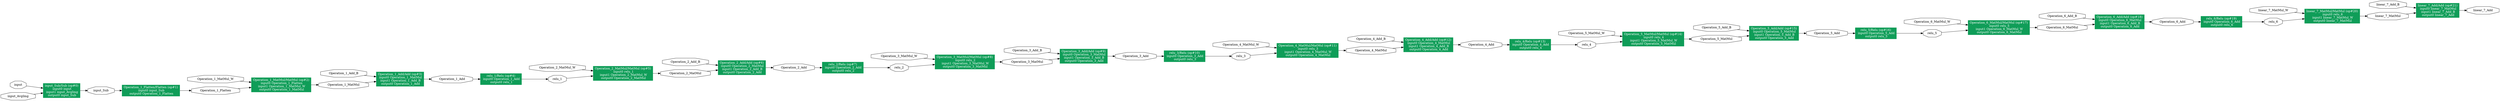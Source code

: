 digraph Network {
	graph [bb="0,0,11758,468",
		rankdir=LR
	];
	node [label="\N"];
	"input_Sub/Sub (op#0)\n input0 input\n input1 input_AvgImg\n output0 input_Sub"	[URL="javascript:alert('')",
		color="#0F9D58",
		fontcolor="#FFFFFF",
		height=0.94444,
		pos="286.21,45",
		shape=box,
		style=filled,
		width=2.4167];
	input_Sub0	[height=0.5,
		label=input_Sub,
		pos="471.82,45",
		shape=octagon,
		width=1.7392];
	"input_Sub/Sub (op#0)\n input0 input\n input1 input_AvgImg\n output0 input_Sub" -> input_Sub0	[pos="e,408.99,45 373.37,45 381.92,45 390.53,45 398.9,45"];
	input0	[height=0.5,
		label=input,
		pos="81.605,72",
		shape=octagon,
		width=1.0552];
	input0 -> "input_Sub/Sub (op#0)\n input0 input\n input1 input_AvgImg\n output0 input_Sub"	[pos="e,199.1,56.476 119.77,67.048 139.35,64.439 164.35,61.106 188.96,57.826"];
	input_AvgImg0	[height=0.5,
		label=input_AvgImg,
		pos="81.605,18",
		shape=octagon,
		width=2.2668];
	input_AvgImg0 -> "input_Sub/Sub (op#0)\n input0 input\n input1 input_AvgImg\n output0 input_Sub"	[pos="e,199.14,33.53 154.04,27.519 165.43,29.037 177.38,30.629 189.22,32.209"];
	"Operation_1_Flatten/Flatten (op#1)\n input0 input_Sub\n output0 Operation_1_Flatten"	[URL="javascript:alert('')",
		color="#0F9D58",
		fontcolor="#FFFFFF",
		height=0.73611,
		pos="706.43,45",
		shape=box,
		style=filled,
		width=3.7778];
	input_Sub0 -> "Operation_1_Flatten/Flatten (op#1)\n input0 input_Sub\n output0 Operation_1_Flatten"	[pos="e,570.09,45 534.55,45 542.66,45 551.24,45 560.05,45"];
	Operation_1_Flatten0	[height=0.5,
		label=Operation_1_Flatten,
		pos="1010.7,45",
		shape=octagon,
		width=3.1657];
	"Operation_1_Flatten/Flatten (op#1)\n input0 input_Sub\n output0 Operation_1_Flatten" -> Operation_1_Flatten0	[pos="e,896.75,45 842.65,45 857.19,45 871.94,45 886.33,45"];
	"Operation_1_MatMul/MatMul (op#2)\n input0 Operation_1_Flatten\n input1 Operation_1_MatMul_W\n output0 Operation_1_MatMul"	[URL="javascript:alert('')",
		color="#0F9D58",
		fontcolor="#FFFFFF",
		height=0.94444,
		pos="1319.4,72",
		shape=box,
		style=filled,
		width=3.9028];
	Operation_1_Flatten0 -> "Operation_1_MatMul/MatMul (op#2)\n input0 Operation_1_Flatten\n input1 Operation_1_MatMul_W\n output0 Operation_1_MatMul"	[pos="e,1178.9,59.72 1114.7,54.066 1132.1,55.597 1150.5,57.215 1168.8,58.826"];
	Operation_1_MatMul0	[height=0.5,
		label=Operation_1_MatMul,
		pos="1613.4,72",
		shape=octagon,
		width=3.2634];
	"Operation_1_MatMul/MatMul (op#2)\n input0 Operation_1_Flatten\n input1 Operation_1_MatMul_W\n output0 Operation_1_MatMul" -> Operation_1_MatMul0	[pos="e,1495.9,72 1460,72 1468.7,72 1477.3,72 1485.9,72"];
	Operation_1_MatMul_W0	[height=0.5,
		label=Operation_1_MatMul_W,
		pos="1010.7,99",
		shape=octagon,
		width=3.6738];
	Operation_1_MatMul_W0 -> "Operation_1_MatMul/MatMul (op#2)\n input0 Operation_1_Flatten\n input1 Operation_1_MatMul_W\n output0 Operation_1_MatMul"	[pos="e,1178.9,84.28 1124.6,89.061 1139,87.797 1153.8,86.487 1168.7,85.182"];
	"Operation_1_Add/Add (op#3)\n input0 Operation_1_MatMul\n input1 Operation_1_Add_B\n output0 Operation_1_Add"	[URL="javascript:alert('')",
		color="#0F9D58",
		fontcolor="#FFFFFF",
		height=0.94444,
		pos="1878.9,99",
		shape=box,
		style=filled,
		width=3.1111];
	Operation_1_MatMul0 -> "Operation_1_Add/Add (op#3)\n input0 Operation_1_MatMul\n input1 Operation_1_Add_B\n output0 Operation_1_Add"	[pos="e,1766.8,87.618 1713.7,82.169 1727.8,83.614 1742.4,85.114 1756.9,86.596"];
	Operation_1_Add0	[height=0.5,
		label=Operation_1_Add,
		pos="2124,99",
		shape=octagon,
		width=2.6967];
	"Operation_1_Add/Add (op#3)\n input0 Operation_1_MatMul\n input1 Operation_1_Add_B\n output0 Operation_1_Add" -> Operation_1_Add0	[pos="e,2026.7,99 1991.1,99 1999.6,99 2008.1,99 2016.5,99"];
	Operation_1_Add_B0	[height=0.5,
		label=Operation_1_Add_B,
		pos="1613.4,126",
		shape=octagon,
		width=3.0289];
	Operation_1_Add_B0 -> "Operation_1_Add/Add (op#3)\n input0 Operation_1_MatMul\n input1 Operation_1_Add_B\n output0 Operation_1_Add"	[pos="e,1766.5,110.42 1709.2,116.29 1724.4,114.73 1740.4,113.09 1756.2,111.47"];
	"relu_1/Relu (op#4)\n input0 Operation_1_Add\n output0 relu_1"	[URL="javascript:alert('')",
		color="#0F9D58",
		fontcolor="#FFFFFF",
		height=0.73611,
		pos="2354.1,99",
		shape=box,
		style=filled,
		width=2.6944];
	Operation_1_Add0 -> "relu_1/Relu (op#4)\n input0 Operation_1_Add\n output0 relu_1"	[pos="e,2257,99 2221.4,99 2229.8,99 2238.3,99 2246.7,99"];
	relu_10	[height=0.5,
		label=relu_1,
		pos="2619.3,99",
		shape=octagon,
		width=1.192];
	"relu_1/Relu (op#4)\n input0 Operation_1_Add\n output0 relu_1" -> relu_10	[pos="e,2576.4,99 2451.2,99 2490.1,99 2533.4,99 2566.1,99"];
	"Operation_2_MatMul/MatMul (op#5)\n input0 relu_1\n input1 Operation_2_MatMul_W\n output0 Operation_2_MatMul"	[URL="javascript:alert('')",
		color="#0F9D58",
		fontcolor="#FFFFFF",
		height=0.94444,
		pos="2928.1,126",
		shape=box,
		style=filled,
		width=3.9028];
	relu_10 -> "Operation_2_MatMul/MatMul (op#5)\n input0 relu_1\n input1 Operation_2_MatMul_W\n output0 Operation_2_MatMul"	[pos="e,2787.5,113.71 2662.3,102.7 2692.5,105.35 2735.1,109.1 2777.4,112.82"];
	Operation_2_MatMul0	[height=0.5,
		label=Operation_2_MatMul,
		pos="3222.1,126",
		shape=octagon,
		width=3.2634];
	"Operation_2_MatMul/MatMul (op#5)\n input0 relu_1\n input1 Operation_2_MatMul_W\n output0 Operation_2_MatMul" -> Operation_2_MatMul0	[pos="e,3104.6,126 3068.7,126 3077.3,126 3086,126 3094.6,126"];
	Operation_2_MatMul_W0	[height=0.5,
		label=Operation_2_MatMul_W,
		pos="2619.3,153",
		shape=octagon,
		width=3.6738];
	Operation_2_MatMul_W0 -> "Operation_2_MatMul/MatMul (op#5)\n input0 relu_1\n input1 Operation_2_MatMul_W\n output0 Operation_2_MatMul"	[pos="e,2787.6,138.28 2733.3,143.06 2747.6,141.8 2762.5,140.49 2777.3,139.18"];
	"Operation_2_Add/Add (op#6)\n input0 Operation_2_MatMul\n input1 Operation_2_Add_B\n output0 Operation_2_Add"	[URL="javascript:alert('')",
		color="#0F9D58",
		fontcolor="#FFFFFF",
		height=0.94444,
		pos="3487.6,153",
		shape=box,
		style=filled,
		width=3.1111];
	Operation_2_MatMul0 -> "Operation_2_Add/Add (op#6)\n input0 Operation_2_MatMul\n input1 Operation_2_Add_B\n output0 Operation_2_Add"	[pos="e,3375.5,141.62 3322.3,136.17 3336.4,137.61 3351,139.11 3365.5,140.6"];
	Operation_2_Add0	[height=0.5,
		label=Operation_2_Add,
		pos="3732.6,153",
		shape=octagon,
		width=2.6967];
	"Operation_2_Add/Add (op#6)\n input0 Operation_2_MatMul\n input1 Operation_2_Add_B\n output0 Operation_2_Add" -> Operation_2_Add0	[pos="e,3635.3,153 3599.8,153 3608.2,153 3616.7,153 3625.1,153"];
	Operation_2_Add_B0	[height=0.5,
		label=Operation_2_Add_B,
		pos="3222.1,180",
		shape=octagon,
		width=3.0289];
	Operation_2_Add_B0 -> "Operation_2_Add/Add (op#6)\n input0 Operation_2_MatMul\n input1 Operation_2_Add_B\n output0 Operation_2_Add"	[pos="e,3375.1,164.42 3317.8,170.29 3333.1,168.73 3349,167.09 3364.8,165.47"];
	"relu_2/Relu (op#7)\n input0 Operation_2_Add\n output0 relu_2"	[URL="javascript:alert('')",
		color="#0F9D58",
		fontcolor="#FFFFFF",
		height=0.73611,
		pos="3962.7,153",
		shape=box,
		style=filled,
		width=2.6944];
	Operation_2_Add0 -> "relu_2/Relu (op#7)\n input0 Operation_2_Add\n output0 relu_2"	[pos="e,3865.7,153 3830,153 3838.4,153 3846.9,153 3855.4,153"];
	relu_20	[height=0.5,
		label=relu_2,
		pos="4228,153",
		shape=octagon,
		width=1.192];
	"relu_2/Relu (op#7)\n input0 Operation_2_Add\n output0 relu_2" -> relu_20	[pos="e,4185,153 4059.9,153 4098.7,153 4142,153 4174.8,153"];
	"Operation_3_MatMul/MatMul (op#8)\n input0 relu_2\n input1 Operation_3_MatMul_W\n output0 Operation_3_MatMul"	[URL="javascript:alert('')",
		color="#0F9D58",
		fontcolor="#FFFFFF",
		height=0.94444,
		pos="4536.7,180",
		shape=box,
		style=filled,
		width=3.9028];
	relu_20 -> "Operation_3_MatMul/MatMul (op#8)\n input0 relu_2\n input1 Operation_3_MatMul_W\n output0 Operation_3_MatMul"	[pos="e,4396.1,167.71 4271,156.7 4301.1,159.35 4343.8,163.1 4386,166.82"];
	Operation_3_MatMul0	[height=0.5,
		label=Operation_3_MatMul,
		pos="4830.7,180",
		shape=octagon,
		width=3.2634];
	"Operation_3_MatMul/MatMul (op#8)\n input0 relu_2\n input1 Operation_3_MatMul_W\n output0 Operation_3_MatMul" -> Operation_3_MatMul0	[pos="e,4713.2,180 4677.3,180 4686,180 4694.6,180 4703.2,180"];
	Operation_3_MatMul_W0	[height=0.5,
		label=Operation_3_MatMul_W,
		pos="4228,207",
		shape=octagon,
		width=3.6738];
	Operation_3_MatMul_W0 -> "Operation_3_MatMul/MatMul (op#8)\n input0 relu_2\n input1 Operation_3_MatMul_W\n output0 Operation_3_MatMul"	[pos="e,4396.2,192.28 4341.9,197.06 4356.3,195.8 4371.1,194.49 4386,193.18"];
	"Operation_3_Add/Add (op#9)\n input0 Operation_3_MatMul\n input1 Operation_3_Add_B\n output0 Operation_3_Add"	[URL="javascript:alert('')",
		color="#0F9D58",
		fontcolor="#FFFFFF",
		height=0.94444,
		pos="5096.2,207",
		shape=box,
		style=filled,
		width=3.1111];
	Operation_3_MatMul0 -> "Operation_3_Add/Add (op#9)\n input0 Operation_3_MatMul\n input1 Operation_3_Add_B\n output0 Operation_3_Add"	[pos="e,4984.1,195.62 4931,190.17 4945.1,191.61 4959.7,193.11 4974.2,194.6"];
	Operation_3_Add0	[height=0.5,
		label=Operation_3_Add,
		pos="5341.3,207",
		shape=octagon,
		width=2.6967];
	"Operation_3_Add/Add (op#9)\n input0 Operation_3_MatMul\n input1 Operation_3_Add_B\n output0 Operation_3_Add" -> Operation_3_Add0	[pos="e,5244,207 5208.4,207 5216.9,207 5225.4,207 5233.8,207"];
	Operation_3_Add_B0	[height=0.5,
		label=Operation_3_Add_B,
		pos="4830.7,234",
		shape=octagon,
		width=3.0289];
	Operation_3_Add_B0 -> "Operation_3_Add/Add (op#9)\n input0 Operation_3_MatMul\n input1 Operation_3_Add_B\n output0 Operation_3_Add"	[pos="e,4983.8,218.42 4926.5,224.29 4941.7,222.73 4957.7,221.09 4973.5,219.47"];
	"relu_3/Relu (op#10)\n input0 Operation_3_Add\n output0 relu_3"	[URL="javascript:alert('')",
		color="#0F9D58",
		fontcolor="#FFFFFF",
		height=0.73611,
		pos="5571.4,207",
		shape=box,
		style=filled,
		width=2.6944];
	Operation_3_Add0 -> "relu_3/Relu (op#10)\n input0 Operation_3_Add\n output0 relu_3"	[pos="e,5474.3,207 5438.7,207 5447.1,207 5455.6,207 5464,207"];
	relu_30	[height=0.5,
		label=relu_3,
		pos="5836.6,207",
		shape=octagon,
		width=1.192];
	"relu_3/Relu (op#10)\n input0 Operation_3_Add\n output0 relu_3" -> relu_30	[pos="e,5793.7,207 5668.5,207 5707.4,207 5750.6,207 5783.4,207"];
	"Operation_4_MatMul/MatMul (op#11)\n input0 relu_3\n input1 Operation_4_MatMul_W\n output0 Operation_4_MatMul"	[URL="javascript:alert('')",
		color="#0F9D58",
		fontcolor="#FFFFFF",
		height=0.94444,
		pos="6149.9,234",
		shape=box,
		style=filled,
		width=4.0278];
	relu_30 -> "Operation_4_MatMul/MatMul (op#11)\n input0 relu_3\n input1 Operation_4_MatMul_W\n output0 Operation_4_MatMul"	[pos="e,6004.6,221.48 5879.6,210.64 5909.6,213.25 5952.1,216.93 5994.4,220.6"];
	Operation_4_MatMul0	[height=0.5,
		label=Operation_4_MatMul,
		pos="6448.4,234",
		shape=octagon,
		width=3.2634];
	"Operation_4_MatMul/MatMul (op#11)\n input0 relu_3\n input1 Operation_4_MatMul_W\n output0 Operation_4_MatMul" -> Operation_4_MatMul0	[pos="e,6330.8,234 6295.2,234 6303.7,234 6312.2,234 6320.6,234"];
	Operation_4_MatMul_W0	[height=0.5,
		label=Operation_4_MatMul_W,
		pos="5836.6,261",
		shape=octagon,
		width=3.6738];
	Operation_4_MatMul_W0 -> "Operation_4_MatMul/MatMul (op#11)\n input0 relu_3\n input1 Operation_4_MatMul_W\n output0 Operation_4_MatMul"	[pos="e,6004.7,246.51 5951.3,251.14 5965.4,249.91 5980,248.65 5994.6,247.38"];
	"Operation_4_Add/Add (op#12)\n input0 Operation_4_MatMul\n input1 Operation_4_Add_B\n output0 Operation_4_Add"	[URL="javascript:alert('')",
		color="#0F9D58",
		fontcolor="#FFFFFF",
		height=0.94444,
		pos="6718.3,261",
		shape=box,
		style=filled,
		width=3.2361];
	Operation_4_MatMul0 -> "Operation_4_Add/Add (op#12)\n input0 Operation_4_MatMul\n input1 Operation_4_Add_B\n output0 Operation_4_Add"	[pos="e,6601.7,249.34 6549.1,244.05 6562.9,245.44 6577.2,246.88 6591.4,248.31"];
	Operation_4_Add0	[height=0.5,
		label=Operation_4_Add,
		pos="6967.9,261",
		shape=octagon,
		width=2.6967];
	"Operation_4_Add/Add (op#12)\n input0 Operation_4_MatMul\n input1 Operation_4_Add_B\n output0 Operation_4_Add" -> Operation_4_Add0	[pos="e,6870.5,261 6835.2,261 6843.6,261 6852,261 6860.4,261"];
	Operation_4_Add_B0	[height=0.5,
		label=Operation_4_Add_B,
		pos="6448.4,288",
		shape=octagon,
		width=3.0289];
	Operation_4_Add_B0 -> "Operation_4_Add/Add (op#12)\n input0 Operation_4_MatMul\n input1 Operation_4_Add_B\n output0 Operation_4_Add"	[pos="e,6601.8,272.65 6544.6,278.4 6559.8,276.88 6575.7,275.27 6591.4,273.69"];
	"relu_4/Relu (op#13)\n input0 Operation_4_Add\n output0 relu_4"	[URL="javascript:alert('')",
		color="#0F9D58",
		fontcolor="#FFFFFF",
		height=0.73611,
		pos="7198,261",
		shape=box,
		style=filled,
		width=2.6944];
	Operation_4_Add0 -> "relu_4/Relu (op#13)\n input0 Operation_4_Add\n output0 relu_4"	[pos="e,7101,261 7065.3,261 7073.7,261 7082.2,261 7090.7,261"];
	relu_40	[height=0.5,
		label=relu_4,
		pos="7463.3,261",
		shape=octagon,
		width=1.192];
	"relu_4/Relu (op#13)\n input0 Operation_4_Add\n output0 relu_4" -> relu_40	[pos="e,7420.3,261 7295.2,261 7334,261 7377.3,261 7410.1,261"];
	"Operation_5_MatMul/MatMul (op#14)\n input0 relu_4\n input1 Operation_5_MatMul_W\n output0 Operation_5_MatMul"	[URL="javascript:alert('')",
		color="#0F9D58",
		fontcolor="#FFFFFF",
		height=0.94444,
		pos="7776.5,288",
		shape=box,
		style=filled,
		width=4.0278];
	relu_40 -> "Operation_5_MatMul/MatMul (op#14)\n input0 relu_4\n input1 Operation_5_MatMul_W\n output0 Operation_5_MatMul"	[pos="e,7631.2,275.48 7506.2,264.64 7536.3,267.25 7578.7,270.93 7621.1,274.6"];
	Operation_5_MatMul0	[height=0.5,
		label=Operation_5_MatMul,
		pos="8075,288",
		shape=octagon,
		width=3.2634];
	"Operation_5_MatMul/MatMul (op#14)\n input0 relu_4\n input1 Operation_5_MatMul_W\n output0 Operation_5_MatMul" -> Operation_5_MatMul0	[pos="e,7957.4,288 7921.9,288 7930.3,288 7938.8,288 7947.2,288"];
	Operation_5_MatMul_W0	[height=0.5,
		label=Operation_5_MatMul_W,
		pos="7463.3,315",
		shape=octagon,
		width=3.6738];
	Operation_5_MatMul_W0 -> "Operation_5_MatMul/MatMul (op#14)\n input0 relu_4\n input1 Operation_5_MatMul_W\n output0 Operation_5_MatMul"	[pos="e,7631.4,300.51 7578,305.14 7592.1,303.91 7606.7,302.65 7621.3,301.38"];
	"Operation_5_Add/Add (op#15)\n input0 Operation_5_MatMul\n input1 Operation_5_Add_B\n output0 Operation_5_Add"	[URL="javascript:alert('')",
		color="#0F9D58",
		fontcolor="#FFFFFF",
		height=0.94444,
		pos="8345,315",
		shape=box,
		style=filled,
		width=3.2361];
	Operation_5_MatMul0 -> "Operation_5_Add/Add (op#15)\n input0 Operation_5_MatMul\n input1 Operation_5_Add_B\n output0 Operation_5_Add"	[pos="e,8228.3,303.34 8175.8,298.05 8189.6,299.44 8203.8,300.88 8218,302.31"];
	Operation_5_Add0	[height=0.5,
		label=Operation_5_Add,
		pos="8594.6,315",
		shape=octagon,
		width=2.6967];
	"Operation_5_Add/Add (op#15)\n input0 Operation_5_MatMul\n input1 Operation_5_Add_B\n output0 Operation_5_Add" -> Operation_5_Add0	[pos="e,8497.2,315 8461.8,315 8470.2,315 8478.7,315 8487,315"];
	Operation_5_Add_B0	[height=0.5,
		label=Operation_5_Add_B,
		pos="8075,342",
		shape=octagon,
		width=3.0289];
	Operation_5_Add_B0 -> "Operation_5_Add/Add (op#15)\n input0 Operation_5_MatMul\n input1 Operation_5_Add_B\n output0 Operation_5_Add"	[pos="e,8228.4,326.65 8171.2,332.4 8186.4,330.88 8202.3,329.27 8218.1,327.69"];
	"relu_5/Relu (op#16)\n input0 Operation_5_Add\n output0 relu_5"	[URL="javascript:alert('')",
		color="#0F9D58",
		fontcolor="#FFFFFF",
		height=0.73611,
		pos="8824.6,315",
		shape=box,
		style=filled,
		width=2.6944];
	Operation_5_Add0 -> "relu_5/Relu (op#16)\n input0 Operation_5_Add\n output0 relu_5"	[pos="e,8727.6,315 8692,315 8700.3,315 8708.9,315 8717.3,315"];
	relu_50	[height=0.5,
		label=relu_5,
		pos="9089.9,315",
		shape=octagon,
		width=1.192];
	"relu_5/Relu (op#16)\n input0 Operation_5_Add\n output0 relu_5" -> relu_50	[pos="e,9047,315 8921.8,315 8960.6,315 9003.9,315 9036.7,315"];
	"Operation_6_MatMul/MatMul (op#17)\n input0 relu_5\n input1 Operation_6_MatMul_W\n output0 Operation_6_MatMul"	[URL="javascript:alert('')",
		color="#0F9D58",
		fontcolor="#FFFFFF",
		height=0.94444,
		pos="9403.2,342",
		shape=box,
		style=filled,
		width=4.0278];
	relu_50 -> "Operation_6_MatMul/MatMul (op#17)\n input0 relu_5\n input1 Operation_6_MatMul_W\n output0 Operation_6_MatMul"	[pos="e,9257.9,329.48 9132.9,318.64 9162.9,321.25 9205.4,324.93 9247.7,328.6"];
	Operation_6_MatMul0	[height=0.5,
		label=Operation_6_MatMul,
		pos="9701.6,342",
		shape=octagon,
		width=3.2634];
	"Operation_6_MatMul/MatMul (op#17)\n input0 relu_5\n input1 Operation_6_MatMul_W\n output0 Operation_6_MatMul" -> Operation_6_MatMul0	[pos="e,9584.1,342 9548.5,342 9557,342 9565.5,342 9573.9,342"];
	Operation_6_MatMul_W0	[height=0.5,
		label=Operation_6_MatMul_W,
		pos="9089.9,369",
		shape=octagon,
		width=3.6738];
	Operation_6_MatMul_W0 -> "Operation_6_MatMul/MatMul (op#17)\n input0 relu_5\n input1 Operation_6_MatMul_W\n output0 Operation_6_MatMul"	[pos="e,9258,354.51 9204.6,359.14 9218.7,357.91 9233.3,356.65 9247.9,355.38"];
	"Operation_6_Add/Add (op#18)\n input0 Operation_6_MatMul\n input1 Operation_6_Add_B\n output0 Operation_6_Add"	[URL="javascript:alert('')",
		color="#0F9D58",
		fontcolor="#FFFFFF",
		height=0.94444,
		pos="9971.6,369",
		shape=box,
		style=filled,
		width=3.2361];
	Operation_6_MatMul0 -> "Operation_6_Add/Add (op#18)\n input0 Operation_6_MatMul\n input1 Operation_6_Add_B\n output0 Operation_6_Add"	[pos="e,9854.9,357.34 9802.4,352.05 9816.2,353.44 9830.5,354.88 9844.7,356.31"];
	Operation_6_Add0	[height=0.5,
		label=Operation_6_Add,
		pos="10221,369",
		shape=octagon,
		width=2.6967];
	"Operation_6_Add/Add (op#18)\n input0 Operation_6_MatMul\n input1 Operation_6_Add_B\n output0 Operation_6_Add" -> Operation_6_Add0	[pos="e,10124,369 10088,369 10097,369 10105,369 10114,369"];
	Operation_6_Add_B0	[height=0.5,
		label=Operation_6_Add_B,
		pos="9701.6,396",
		shape=octagon,
		width=3.0289];
	Operation_6_Add_B0 -> "Operation_6_Add/Add (op#18)\n input0 Operation_6_MatMul\n input1 Operation_6_Add_B\n output0 Operation_6_Add"	[pos="e,9855,380.65 9797.9,386.4 9813.1,384.88 9829,383.27 9844.7,381.69"];
	"relu_6/Relu (op#19)\n input0 Operation_6_Add\n output0 relu_6"	[URL="javascript:alert('')",
		color="#0F9D58",
		fontcolor="#FFFFFF",
		height=0.73611,
		pos="10451,369",
		shape=box,
		style=filled,
		width=2.6944];
	Operation_6_Add0 -> "relu_6/Relu (op#19)\n input0 Operation_6_Add\n output0 relu_6"	[pos="e,10354,369 10319,369 10327,369 10336,369 10344,369"];
	relu_60	[height=0.5,
		label=relu_6,
		pos="10695,369",
		shape=octagon,
		width=1.192];
	"relu_6/Relu (op#19)\n input0 Operation_6_Add\n output0 relu_6" -> relu_60	[pos="e,10653,369 10548,369 10580,369 10615,369 10642,369"];
	"linear_7_MatMul/MatMul (op#20)\n input0 relu_6\n input1 linear_7_MatMul_W\n output0 linear_7_MatMul"	[URL="javascript:alert('')",
		color="#0F9D58",
		fontcolor="#FFFFFF",
		height=0.94444,
		pos="10973,396",
		shape=box,
		style=filled,
		width=3.6111];
	relu_60 -> "linear_7_MatMul/MatMul (op#20)\n input0 relu_6\n input1 linear_7_MatMul_W\n output0 linear_7_MatMul"	[pos="e,10843,383.33 10739,373.13 10764,375.63 10798,378.98 10832,382.34"];
	linear_7_MatMul0	[height=0.5,
		label=linear_7_MatMul,
		pos="11235,396",
		shape=octagon,
		width=2.6772];
	"linear_7_MatMul/MatMul (op#20)\n input0 relu_6\n input1 linear_7_MatMul_W\n output0 linear_7_MatMul" -> linear_7_MatMul0	[pos="e,11139,396 11103,396 11111,396 11120,396 11129,396"];
	linear_7_MatMul_W0	[height=0.5,
		label=linear_7_MatMul_W,
		pos="10695,423",
		shape=octagon,
		width=3.0876];
	linear_7_MatMul_W0 -> "linear_7_MatMul/MatMul (op#20)\n input0 relu_6\n input1 linear_7_MatMul_W\n output0 linear_7_MatMul"	[pos="e,10843,408.67 10794,413.44 10806,412.21 10819,410.93 10833,409.65"];
	"linear_7_Add/Add (op#21)\n input0 linear_7_MatMul\n input1 linear_7_Add_B\n output0 linear_7_Add"	[URL="javascript:alert('')",
		color="#0F9D58",
		fontcolor="#FFFFFF",
		height=0.94444,
		pos="11469,423",
		shape=box,
		style=filled,
		width=2.8194];
	linear_7_MatMul0 -> "linear_7_Add/Add (op#21)\n input0 linear_7_MatMul\n input1 linear_7_Add_B\n output0 linear_7_Add"	[pos="e,11367,411.26 11319,405.71 11332,407.13 11344,408.61 11357,410.08"];
	linear_7_Add0	[height=0.5,
		label=linear_7_Add,
		pos="11682,423",
		shape=octagon,
		width=2.1105];
	"linear_7_Add/Add (op#21)\n input0 linear_7_MatMul\n input1 linear_7_Add_B\n output0 linear_7_Add" -> linear_7_Add0	[pos="e,11606,423 11571,423 11579,423 11588,423 11596,423"];
	linear_7_Add_B0	[height=0.5,
		label=linear_7_Add_B,
		pos="11235,450",
		shape=octagon,
		width=2.4427];
	linear_7_Add_B0 -> "linear_7_Add/Add (op#21)\n input0 linear_7_MatMul\n input1 linear_7_Add_B\n output0 linear_7_Add"	[pos="e,11367,434.73 11315,440.82 11328,439.25 11343,437.58 11357,435.93"];
}
